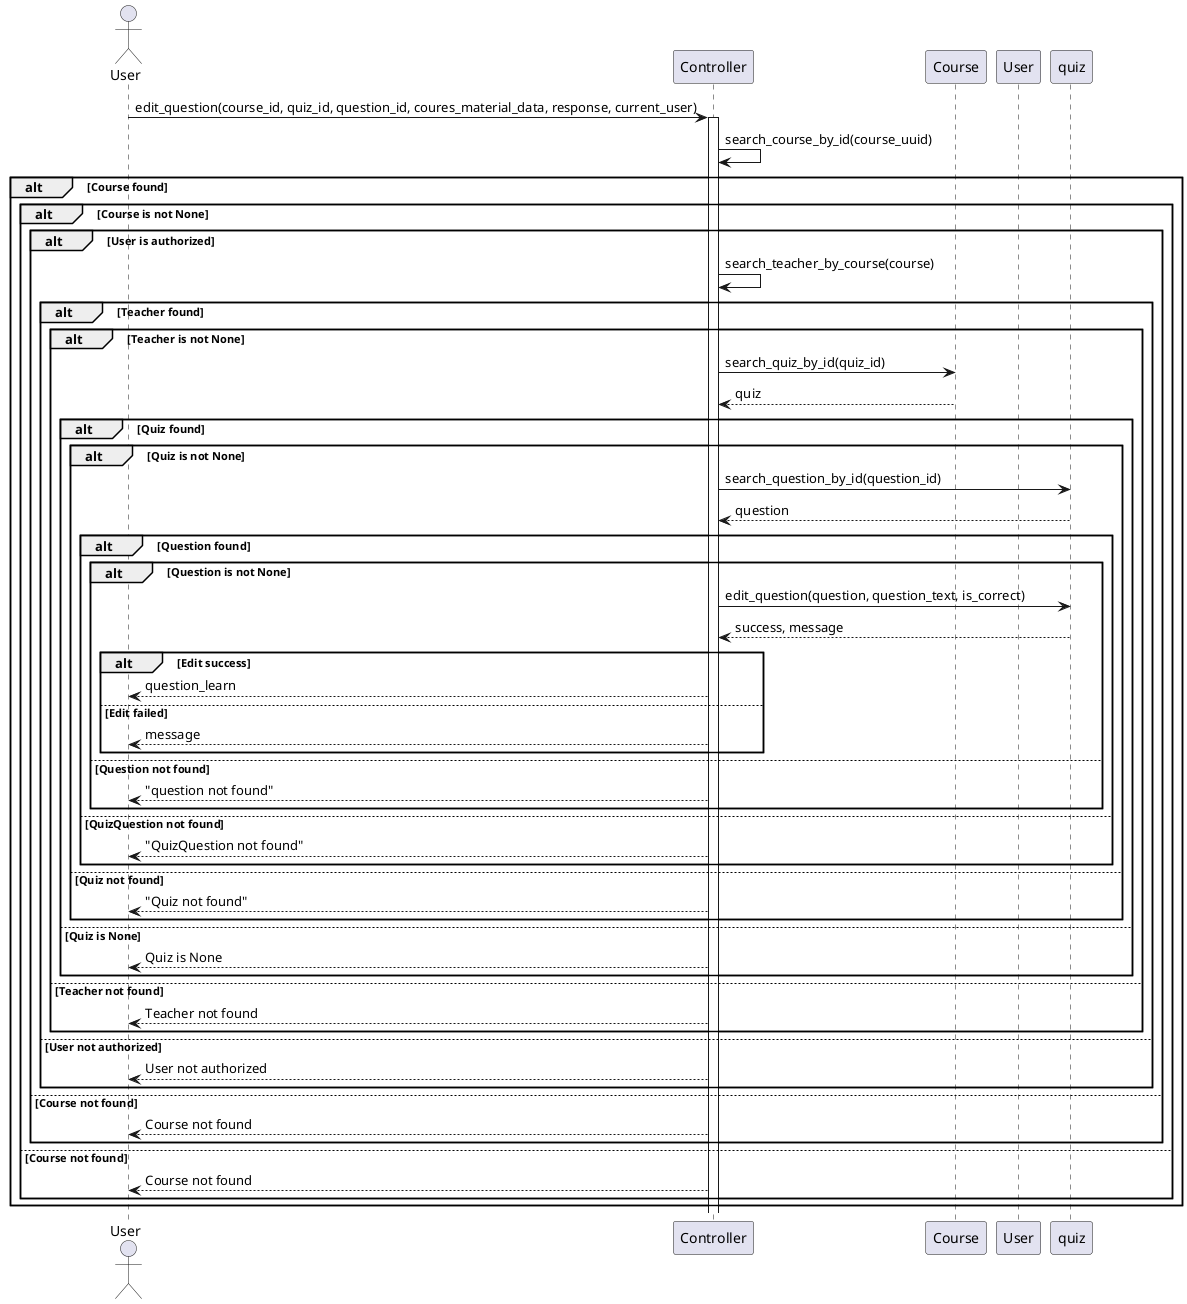 @startuml

actor User
participant Controller
participant Course
participant "User" as UserClass

User -> Controller: edit_question(course_id, quiz_id, question_id, coures_material_data, response, current_user)
activate Controller

Controller -> Controller: search_course_by_id(course_uuid)

alt Course found
    alt Course is not None

        alt User is authorized
            Controller -> Controller: search_teacher_by_course(course)
            
            alt Teacher found
                alt Teacher is not None
                    Controller -> Course: search_quiz_by_id(quiz_id)
                    Course --> Controller: quiz
                    alt Quiz found
                        alt Quiz is not None
                            Controller -> quiz: search_question_by_id(question_id)
                            quiz --> Controller: question
                            alt Question found
                                alt Question is not None
                                    Controller -> quiz: edit_question(question, question_text, is_correct)
                                    quiz --> Controller: success, message
                                    alt Edit success
                                        Controller --> User: question_learn
                                    else Edit failed
                                        Controller --> User: message
                                    end
                                else Question not found
                                    Controller --> User: "question not found"
                                end
                            else QuizQuestion not found
                                Controller --> User: "QuizQuestion not found"
                            end
                        else Quiz not found
                            Controller --> User: "Quiz not found"
                        end
                    else Quiz is None
                        Controller --> User: Quiz is None
                    end
                else Teacher not found
                    Controller --> User: Teacher not found
                end
            else User not authorized
                Controller --> User: User not authorized
            end
        else Course not found
            Controller --> User: Course not found
        end
    else Course not found
        Controller --> User: Course not found
    end
end

@enduml